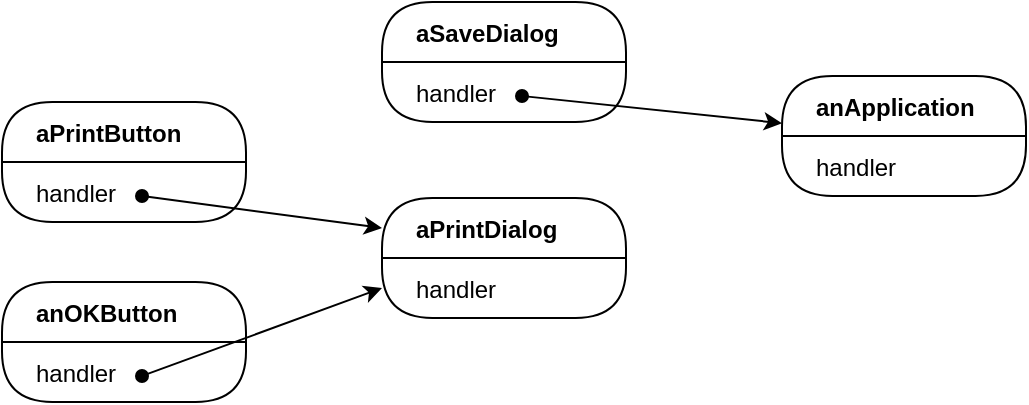 <mxfile version="21.2.8" type="device">
  <diagram name="Page-1" id="azn2m7P6GCw2SU-0doH9">
    <mxGraphModel dx="641" dy="430" grid="1" gridSize="10" guides="1" tooltips="1" connect="1" arrows="1" fold="1" page="1" pageScale="1" pageWidth="850" pageHeight="1100" math="0" shadow="0">
      <root>
        <mxCell id="0" />
        <mxCell id="1" parent="0" />
        <mxCell id="xuVnWp3zuV56m7dJhIPf-1" value="aPrintButton" style="swimlane;fontStyle=1;childLayout=stackLayout;horizontal=1;startSize=30;fillColor=none;horizontalStack=0;resizeParent=1;resizeParentMax=0;resizeLast=0;collapsible=0;marginBottom=0;fontSize=12;swimlaneHead=1;swimlaneBody=1;connectable=1;allowArrows=1;dropTarget=1;align=left;spacingLeft=15;rounded=1;arcSize=28;" vertex="1" parent="1">
          <mxGeometry x="70" y="203" width="122" height="60" as="geometry">
            <mxRectangle x="245" y="370" width="90" height="26" as="alternateBounds" />
          </mxGeometry>
        </mxCell>
        <mxCell id="xuVnWp3zuV56m7dJhIPf-2" value="handler" style="text;strokeColor=none;fillColor=none;align=left;verticalAlign=middle;spacingLeft=15;spacingRight=4;overflow=hidden;rotatable=0;points=[[0,0.5],[1,0.5]];portConstraint=eastwest;fontSize=12;fontStyle=0;connectable=0;" vertex="1" parent="xuVnWp3zuV56m7dJhIPf-1">
          <mxGeometry y="30" width="122" height="30" as="geometry" />
        </mxCell>
        <mxCell id="xuVnWp3zuV56m7dJhIPf-3" value="anOKButton" style="swimlane;fontStyle=1;childLayout=stackLayout;horizontal=1;startSize=30;fillColor=none;horizontalStack=0;resizeParent=1;resizeParentMax=0;resizeLast=0;collapsible=0;marginBottom=0;fontSize=12;swimlaneHead=1;swimlaneBody=1;connectable=1;allowArrows=1;dropTarget=1;align=left;spacingLeft=15;rounded=1;arcSize=28;" vertex="1" parent="1">
          <mxGeometry x="70" y="293" width="122" height="60" as="geometry">
            <mxRectangle x="245" y="370" width="90" height="26" as="alternateBounds" />
          </mxGeometry>
        </mxCell>
        <mxCell id="xuVnWp3zuV56m7dJhIPf-4" value="handler" style="text;strokeColor=none;fillColor=none;align=left;verticalAlign=middle;spacingLeft=15;spacingRight=4;overflow=hidden;rotatable=0;points=[[0,0.5],[1,0.5]];portConstraint=eastwest;fontSize=12;fontStyle=0;connectable=0;" vertex="1" parent="xuVnWp3zuV56m7dJhIPf-3">
          <mxGeometry y="30" width="122" height="30" as="geometry" />
        </mxCell>
        <mxCell id="xuVnWp3zuV56m7dJhIPf-5" value="aSaveDialog" style="swimlane;fontStyle=1;childLayout=stackLayout;horizontal=1;startSize=30;fillColor=none;horizontalStack=0;resizeParent=1;resizeParentMax=0;resizeLast=0;collapsible=0;marginBottom=0;fontSize=12;swimlaneHead=1;swimlaneBody=1;connectable=1;allowArrows=1;dropTarget=1;align=left;spacingLeft=15;rounded=1;arcSize=28;" vertex="1" parent="1">
          <mxGeometry x="260" y="153" width="122" height="60" as="geometry">
            <mxRectangle x="245" y="370" width="90" height="26" as="alternateBounds" />
          </mxGeometry>
        </mxCell>
        <mxCell id="xuVnWp3zuV56m7dJhIPf-6" value="handler" style="text;strokeColor=none;fillColor=none;align=left;verticalAlign=middle;spacingLeft=15;spacingRight=4;overflow=hidden;rotatable=0;points=[[0,0.5],[1,0.5]];portConstraint=eastwest;fontSize=12;fontStyle=0;connectable=0;" vertex="1" parent="xuVnWp3zuV56m7dJhIPf-5">
          <mxGeometry y="30" width="122" height="30" as="geometry" />
        </mxCell>
        <mxCell id="xuVnWp3zuV56m7dJhIPf-7" value="aPrintDialog" style="swimlane;fontStyle=1;childLayout=stackLayout;horizontal=1;startSize=30;fillColor=none;horizontalStack=0;resizeParent=1;resizeParentMax=0;resizeLast=0;collapsible=0;marginBottom=0;fontSize=12;swimlaneHead=1;swimlaneBody=1;connectable=1;allowArrows=1;dropTarget=1;align=left;spacingLeft=15;rounded=1;arcSize=28;" vertex="1" parent="1">
          <mxGeometry x="260" y="251" width="122" height="60" as="geometry">
            <mxRectangle x="245" y="370" width="90" height="26" as="alternateBounds" />
          </mxGeometry>
        </mxCell>
        <mxCell id="xuVnWp3zuV56m7dJhIPf-8" value="handler" style="text;strokeColor=none;fillColor=none;align=left;verticalAlign=middle;spacingLeft=15;spacingRight=4;overflow=hidden;rotatable=0;points=[[0,0.5],[1,0.5]];portConstraint=eastwest;fontSize=12;fontStyle=0;connectable=0;" vertex="1" parent="xuVnWp3zuV56m7dJhIPf-7">
          <mxGeometry y="30" width="122" height="30" as="geometry" />
        </mxCell>
        <mxCell id="xuVnWp3zuV56m7dJhIPf-9" value="" style="endArrow=classic;html=1;rounded=0;startArrow=oval;startFill=1;entryX=0;entryY=0.25;entryDx=0;entryDy=0;" edge="1" parent="1" target="xuVnWp3zuV56m7dJhIPf-7">
          <mxGeometry width="50" height="50" relative="1" as="geometry">
            <mxPoint x="140" y="250" as="sourcePoint" />
            <mxPoint x="260" y="255" as="targetPoint" />
          </mxGeometry>
        </mxCell>
        <mxCell id="xuVnWp3zuV56m7dJhIPf-10" value="" style="endArrow=classic;html=1;rounded=0;startArrow=oval;startFill=1;entryX=0;entryY=0.75;entryDx=0;entryDy=0;" edge="1" parent="1" target="xuVnWp3zuV56m7dJhIPf-7">
          <mxGeometry width="50" height="50" relative="1" as="geometry">
            <mxPoint x="140" y="340" as="sourcePoint" />
            <mxPoint x="270" y="265" as="targetPoint" />
          </mxGeometry>
        </mxCell>
        <mxCell id="xuVnWp3zuV56m7dJhIPf-11" value="anApplication" style="swimlane;fontStyle=1;childLayout=stackLayout;horizontal=1;startSize=30;fillColor=none;horizontalStack=0;resizeParent=1;resizeParentMax=0;resizeLast=0;collapsible=0;marginBottom=0;fontSize=12;swimlaneHead=1;swimlaneBody=1;connectable=1;allowArrows=1;dropTarget=1;align=left;spacingLeft=15;rounded=1;arcSize=28;" vertex="1" parent="1">
          <mxGeometry x="460" y="190" width="122" height="60" as="geometry">
            <mxRectangle x="245" y="370" width="90" height="26" as="alternateBounds" />
          </mxGeometry>
        </mxCell>
        <mxCell id="xuVnWp3zuV56m7dJhIPf-12" value="handler" style="text;strokeColor=none;fillColor=none;align=left;verticalAlign=middle;spacingLeft=15;spacingRight=4;overflow=hidden;rotatable=0;points=[[0,0.5],[1,0.5]];portConstraint=eastwest;fontSize=12;fontStyle=0;connectable=0;" vertex="1" parent="xuVnWp3zuV56m7dJhIPf-11">
          <mxGeometry y="30" width="122" height="30" as="geometry" />
        </mxCell>
        <mxCell id="xuVnWp3zuV56m7dJhIPf-13" value="" style="endArrow=classic;html=1;rounded=0;startArrow=oval;startFill=1;" edge="1" parent="1" target="xuVnWp3zuV56m7dJhIPf-11">
          <mxGeometry width="50" height="50" relative="1" as="geometry">
            <mxPoint x="330" y="200" as="sourcePoint" />
            <mxPoint x="270" y="265" as="targetPoint" />
          </mxGeometry>
        </mxCell>
      </root>
    </mxGraphModel>
  </diagram>
</mxfile>
